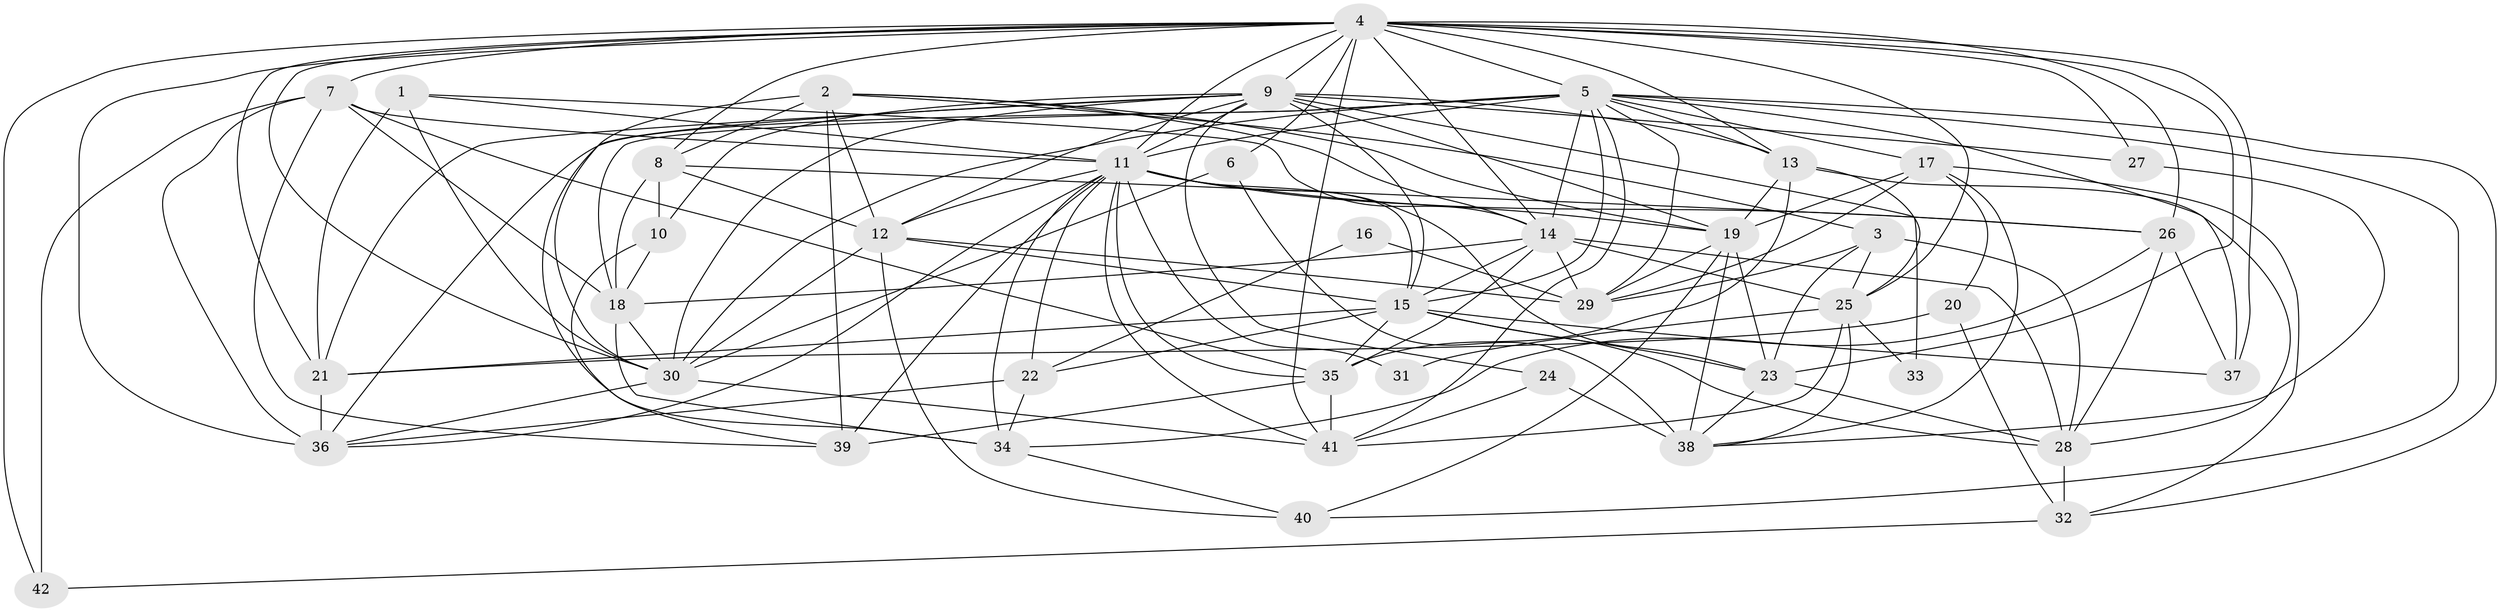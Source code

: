 // original degree distribution, {3: 0.1897810218978102, 6: 0.13138686131386862, 4: 0.291970802919708, 2: 0.1897810218978102, 7: 0.021897810218978103, 5: 0.15328467153284672, 8: 0.021897810218978103}
// Generated by graph-tools (version 1.1) at 2025/51/03/04/25 22:51:13]
// undirected, 42 vertices, 141 edges
graph export_dot {
  node [color=gray90,style=filled];
  1;
  2;
  3;
  4;
  5;
  6;
  7;
  8;
  9;
  10;
  11;
  12;
  13;
  14;
  15;
  16;
  17;
  18;
  19;
  20;
  21;
  22;
  23;
  24;
  25;
  26;
  27;
  28;
  29;
  30;
  31;
  32;
  33;
  34;
  35;
  36;
  37;
  38;
  39;
  40;
  41;
  42;
  1 -- 11 [weight=1.0];
  1 -- 14 [weight=1.0];
  1 -- 21 [weight=1.0];
  1 -- 30 [weight=2.0];
  2 -- 3 [weight=1.0];
  2 -- 8 [weight=1.0];
  2 -- 12 [weight=1.0];
  2 -- 14 [weight=1.0];
  2 -- 19 [weight=1.0];
  2 -- 30 [weight=1.0];
  2 -- 39 [weight=1.0];
  3 -- 23 [weight=3.0];
  3 -- 25 [weight=1.0];
  3 -- 28 [weight=1.0];
  3 -- 29 [weight=1.0];
  4 -- 5 [weight=2.0];
  4 -- 6 [weight=3.0];
  4 -- 7 [weight=1.0];
  4 -- 8 [weight=1.0];
  4 -- 9 [weight=1.0];
  4 -- 11 [weight=1.0];
  4 -- 13 [weight=2.0];
  4 -- 14 [weight=1.0];
  4 -- 21 [weight=1.0];
  4 -- 23 [weight=1.0];
  4 -- 25 [weight=2.0];
  4 -- 26 [weight=3.0];
  4 -- 27 [weight=2.0];
  4 -- 30 [weight=2.0];
  4 -- 36 [weight=3.0];
  4 -- 37 [weight=1.0];
  4 -- 41 [weight=1.0];
  4 -- 42 [weight=1.0];
  5 -- 11 [weight=3.0];
  5 -- 13 [weight=1.0];
  5 -- 14 [weight=1.0];
  5 -- 15 [weight=1.0];
  5 -- 17 [weight=1.0];
  5 -- 18 [weight=1.0];
  5 -- 29 [weight=1.0];
  5 -- 30 [weight=1.0];
  5 -- 32 [weight=1.0];
  5 -- 36 [weight=1.0];
  5 -- 37 [weight=1.0];
  5 -- 40 [weight=1.0];
  5 -- 41 [weight=1.0];
  6 -- 30 [weight=1.0];
  6 -- 38 [weight=2.0];
  7 -- 11 [weight=1.0];
  7 -- 18 [weight=1.0];
  7 -- 35 [weight=2.0];
  7 -- 36 [weight=2.0];
  7 -- 39 [weight=1.0];
  7 -- 42 [weight=1.0];
  8 -- 10 [weight=1.0];
  8 -- 12 [weight=1.0];
  8 -- 18 [weight=2.0];
  8 -- 26 [weight=1.0];
  9 -- 10 [weight=1.0];
  9 -- 11 [weight=1.0];
  9 -- 12 [weight=1.0];
  9 -- 13 [weight=1.0];
  9 -- 15 [weight=2.0];
  9 -- 19 [weight=2.0];
  9 -- 21 [weight=1.0];
  9 -- 24 [weight=1.0];
  9 -- 27 [weight=1.0];
  9 -- 30 [weight=1.0];
  9 -- 33 [weight=1.0];
  9 -- 34 [weight=1.0];
  10 -- 18 [weight=1.0];
  10 -- 39 [weight=1.0];
  11 -- 12 [weight=1.0];
  11 -- 15 [weight=2.0];
  11 -- 19 [weight=2.0];
  11 -- 22 [weight=2.0];
  11 -- 23 [weight=2.0];
  11 -- 26 [weight=1.0];
  11 -- 31 [weight=1.0];
  11 -- 34 [weight=1.0];
  11 -- 35 [weight=2.0];
  11 -- 36 [weight=2.0];
  11 -- 39 [weight=1.0];
  11 -- 41 [weight=1.0];
  12 -- 15 [weight=1.0];
  12 -- 29 [weight=1.0];
  12 -- 30 [weight=1.0];
  12 -- 40 [weight=1.0];
  13 -- 19 [weight=1.0];
  13 -- 25 [weight=1.0];
  13 -- 28 [weight=1.0];
  13 -- 35 [weight=1.0];
  14 -- 15 [weight=1.0];
  14 -- 18 [weight=1.0];
  14 -- 25 [weight=1.0];
  14 -- 28 [weight=1.0];
  14 -- 29 [weight=1.0];
  14 -- 35 [weight=2.0];
  15 -- 21 [weight=1.0];
  15 -- 22 [weight=1.0];
  15 -- 23 [weight=1.0];
  15 -- 28 [weight=1.0];
  15 -- 35 [weight=1.0];
  15 -- 37 [weight=1.0];
  16 -- 22 [weight=1.0];
  16 -- 29 [weight=1.0];
  17 -- 19 [weight=1.0];
  17 -- 20 [weight=1.0];
  17 -- 29 [weight=1.0];
  17 -- 32 [weight=1.0];
  17 -- 38 [weight=1.0];
  18 -- 30 [weight=1.0];
  18 -- 34 [weight=1.0];
  19 -- 23 [weight=1.0];
  19 -- 29 [weight=1.0];
  19 -- 38 [weight=1.0];
  19 -- 40 [weight=1.0];
  20 -- 21 [weight=1.0];
  20 -- 32 [weight=1.0];
  21 -- 36 [weight=3.0];
  22 -- 34 [weight=1.0];
  22 -- 36 [weight=1.0];
  23 -- 28 [weight=1.0];
  23 -- 38 [weight=1.0];
  24 -- 38 [weight=3.0];
  24 -- 41 [weight=2.0];
  25 -- 31 [weight=1.0];
  25 -- 33 [weight=1.0];
  25 -- 38 [weight=1.0];
  25 -- 41 [weight=1.0];
  26 -- 28 [weight=1.0];
  26 -- 34 [weight=1.0];
  26 -- 37 [weight=1.0];
  27 -- 38 [weight=1.0];
  28 -- 32 [weight=1.0];
  30 -- 36 [weight=1.0];
  30 -- 41 [weight=1.0];
  32 -- 42 [weight=1.0];
  34 -- 40 [weight=1.0];
  35 -- 39 [weight=1.0];
  35 -- 41 [weight=2.0];
}
